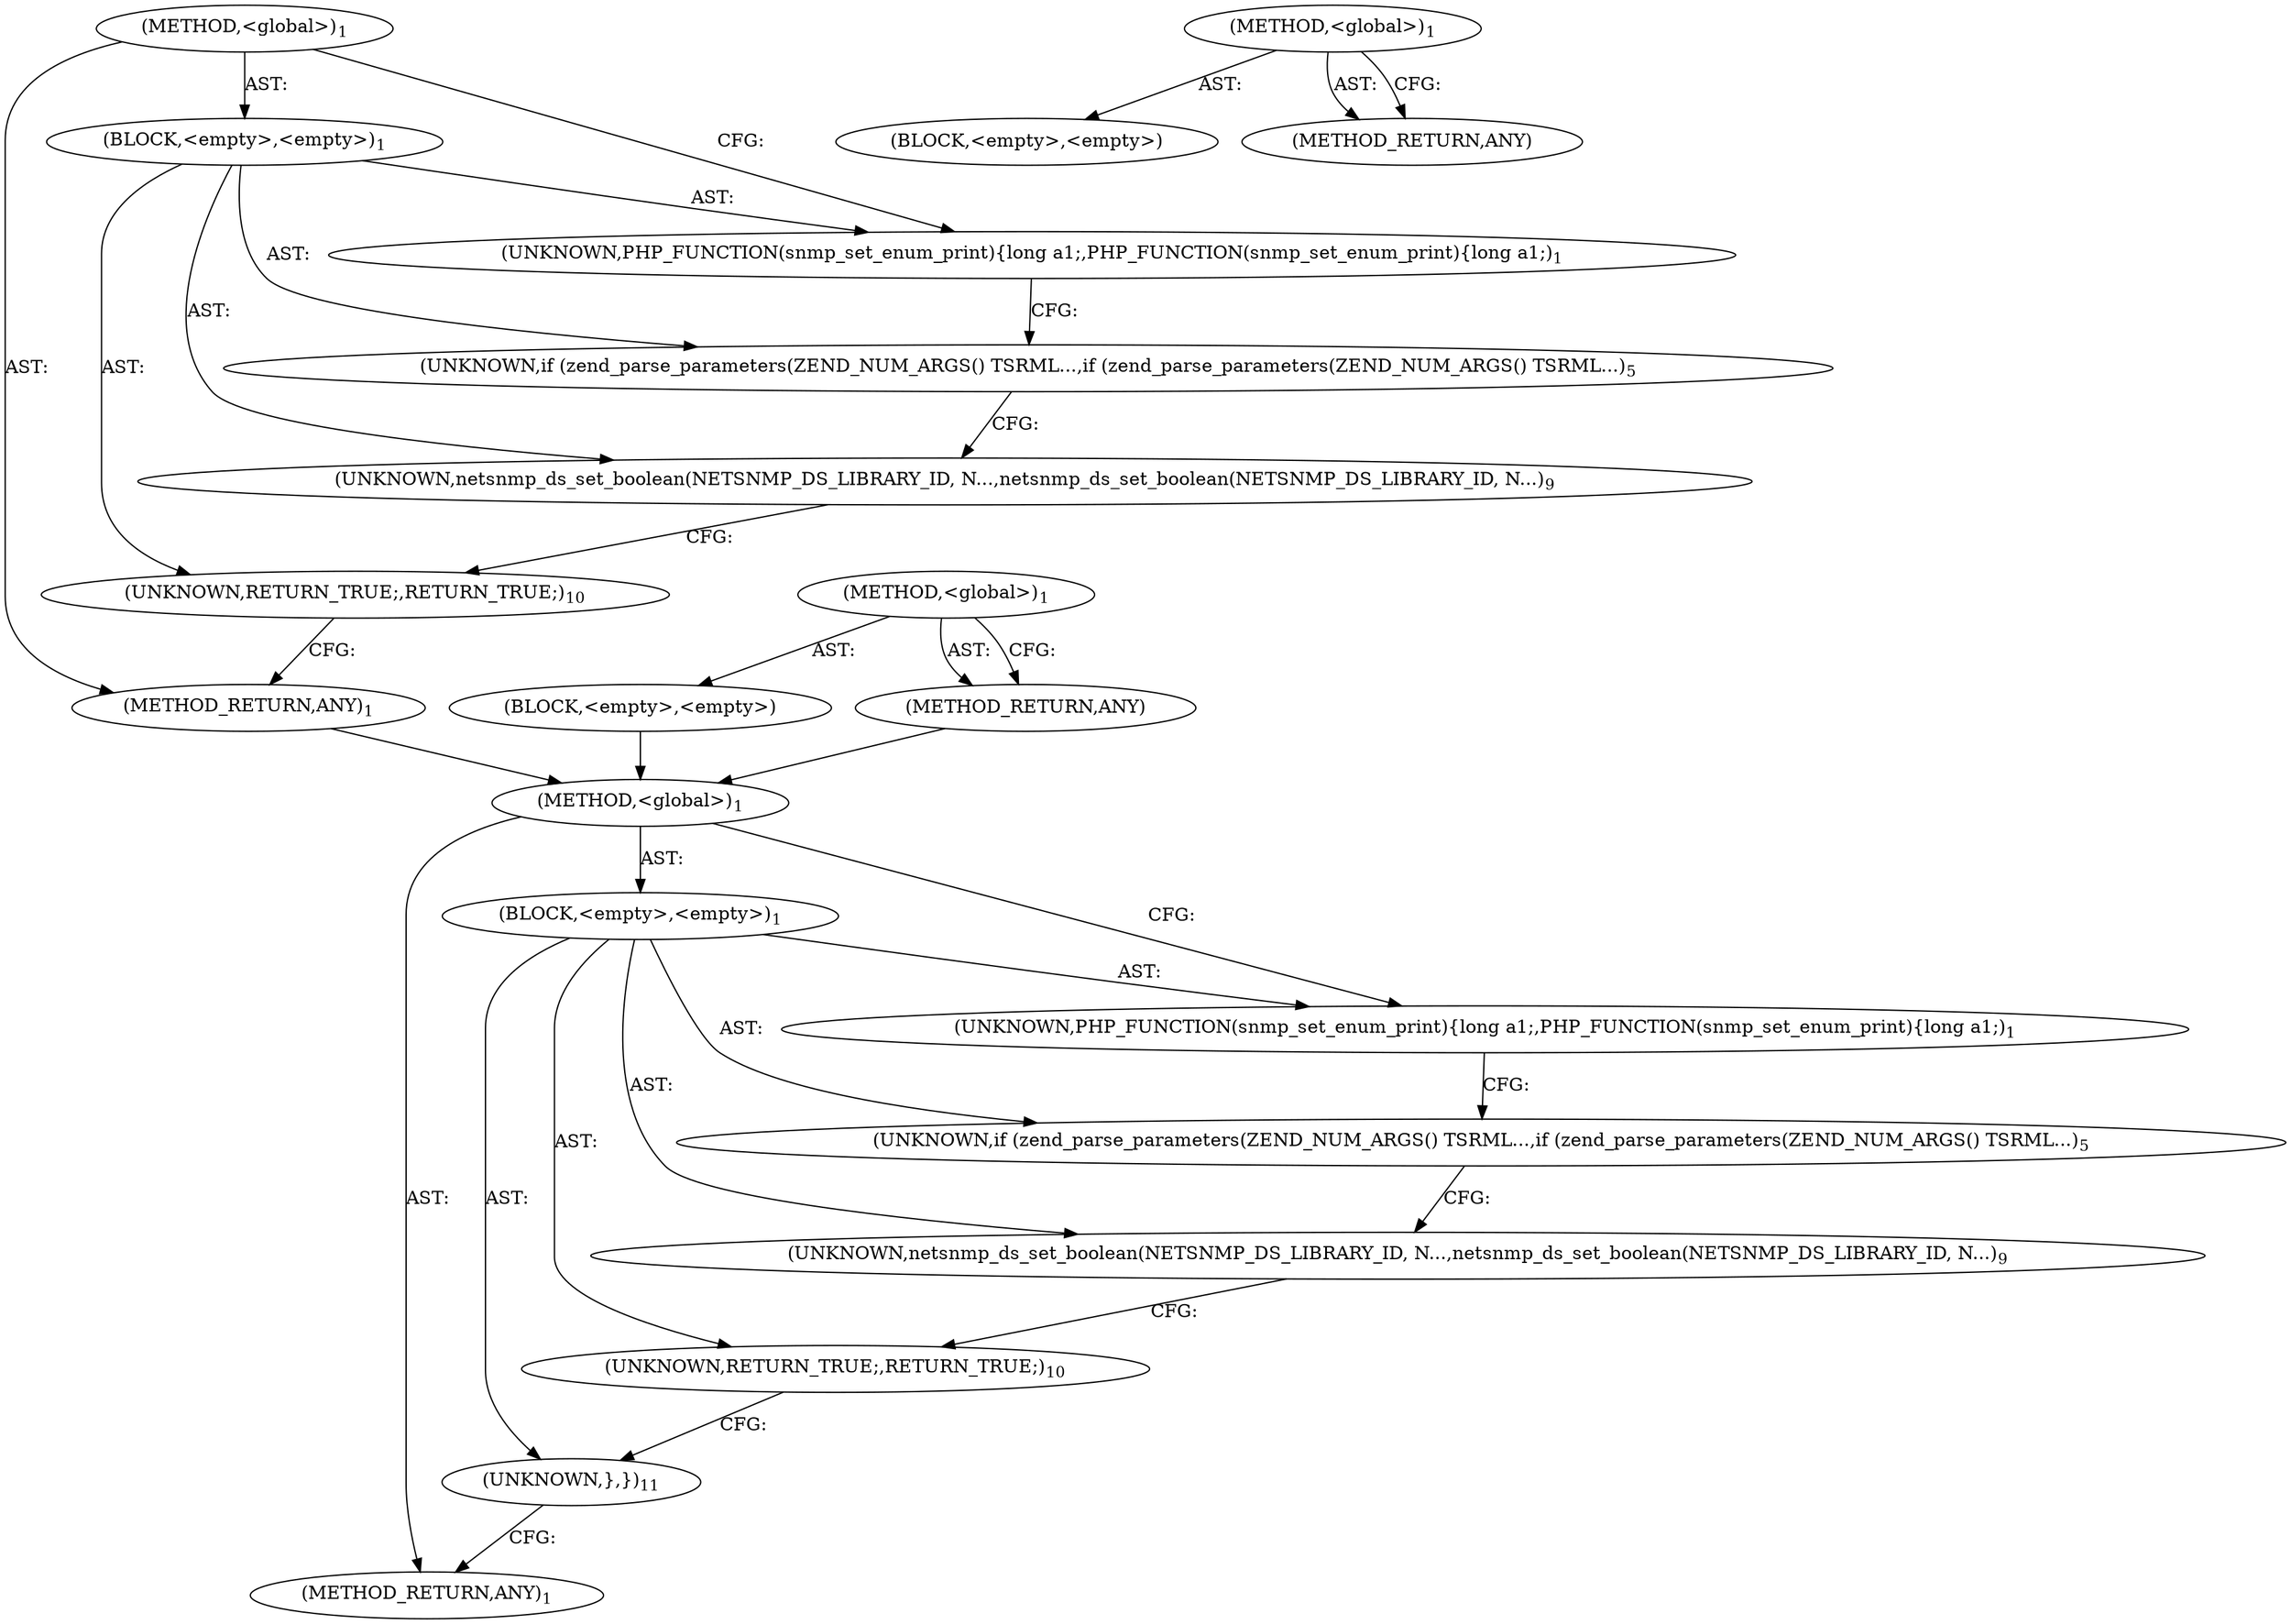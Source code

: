 digraph "&lt;global&gt;" {
vulnerable_6 [label=<(METHOD,&lt;global&gt;)<SUB>1</SUB>>];
vulnerable_7 [label=<(BLOCK,&lt;empty&gt;,&lt;empty&gt;)<SUB>1</SUB>>];
vulnerable_8 [label=<(UNKNOWN,PHP_FUNCTION(snmp_set_enum_print)
{
	long a1;,PHP_FUNCTION(snmp_set_enum_print)
{
	long a1;)<SUB>1</SUB>>];
vulnerable_9 [label=<(UNKNOWN,if (zend_parse_parameters(ZEND_NUM_ARGS() TSRML...,if (zend_parse_parameters(ZEND_NUM_ARGS() TSRML...)<SUB>5</SUB>>];
vulnerable_10 [label=<(UNKNOWN,netsnmp_ds_set_boolean(NETSNMP_DS_LIBRARY_ID, N...,netsnmp_ds_set_boolean(NETSNMP_DS_LIBRARY_ID, N...)<SUB>9</SUB>>];
vulnerable_11 [label=<(UNKNOWN,RETURN_TRUE;,RETURN_TRUE;)<SUB>10</SUB>>];
vulnerable_12 [label=<(UNKNOWN,},})<SUB>11</SUB>>];
vulnerable_13 [label=<(METHOD_RETURN,ANY)<SUB>1</SUB>>];
vulnerable_18 [label=<(METHOD,&lt;global&gt;)<SUB>1</SUB>>];
vulnerable_19 [label=<(BLOCK,&lt;empty&gt;,&lt;empty&gt;)>];
vulnerable_20 [label=<(METHOD_RETURN,ANY)>];
fixed_6 [label=<(METHOD,&lt;global&gt;)<SUB>1</SUB>>];
fixed_7 [label=<(BLOCK,&lt;empty&gt;,&lt;empty&gt;)<SUB>1</SUB>>];
fixed_8 [label=<(UNKNOWN,PHP_FUNCTION(snmp_set_enum_print)
{
	long a1;,PHP_FUNCTION(snmp_set_enum_print)
{
	long a1;)<SUB>1</SUB>>];
fixed_9 [label=<(UNKNOWN,if (zend_parse_parameters(ZEND_NUM_ARGS() TSRML...,if (zend_parse_parameters(ZEND_NUM_ARGS() TSRML...)<SUB>5</SUB>>];
fixed_10 [label=<(UNKNOWN,netsnmp_ds_set_boolean(NETSNMP_DS_LIBRARY_ID, N...,netsnmp_ds_set_boolean(NETSNMP_DS_LIBRARY_ID, N...)<SUB>9</SUB>>];
fixed_11 [label=<(UNKNOWN,RETURN_TRUE;,RETURN_TRUE;)<SUB>10</SUB>>];
fixed_12 [label=<(METHOD_RETURN,ANY)<SUB>1</SUB>>];
fixed_17 [label=<(METHOD,&lt;global&gt;)<SUB>1</SUB>>];
fixed_18 [label=<(BLOCK,&lt;empty&gt;,&lt;empty&gt;)>];
fixed_19 [label=<(METHOD_RETURN,ANY)>];
vulnerable_6 -> vulnerable_7  [key=0, label="AST: "];
vulnerable_6 -> vulnerable_13  [key=0, label="AST: "];
vulnerable_6 -> vulnerable_8  [key=0, label="CFG: "];
vulnerable_7 -> vulnerable_8  [key=0, label="AST: "];
vulnerable_7 -> vulnerable_9  [key=0, label="AST: "];
vulnerable_7 -> vulnerable_10  [key=0, label="AST: "];
vulnerable_7 -> vulnerable_11  [key=0, label="AST: "];
vulnerable_7 -> vulnerable_12  [key=0, label="AST: "];
vulnerable_8 -> vulnerable_9  [key=0, label="CFG: "];
vulnerable_9 -> vulnerable_10  [key=0, label="CFG: "];
vulnerable_10 -> vulnerable_11  [key=0, label="CFG: "];
vulnerable_11 -> vulnerable_12  [key=0, label="CFG: "];
vulnerable_12 -> vulnerable_13  [key=0, label="CFG: "];
vulnerable_18 -> vulnerable_19  [key=0, label="AST: "];
vulnerable_18 -> vulnerable_20  [key=0, label="AST: "];
vulnerable_18 -> vulnerable_20  [key=1, label="CFG: "];
fixed_6 -> fixed_7  [key=0, label="AST: "];
fixed_6 -> fixed_12  [key=0, label="AST: "];
fixed_6 -> fixed_8  [key=0, label="CFG: "];
fixed_7 -> fixed_8  [key=0, label="AST: "];
fixed_7 -> fixed_9  [key=0, label="AST: "];
fixed_7 -> fixed_10  [key=0, label="AST: "];
fixed_7 -> fixed_11  [key=0, label="AST: "];
fixed_8 -> fixed_9  [key=0, label="CFG: "];
fixed_9 -> fixed_10  [key=0, label="CFG: "];
fixed_10 -> fixed_11  [key=0, label="CFG: "];
fixed_11 -> fixed_12  [key=0, label="CFG: "];
fixed_12 -> vulnerable_6  [key=0];
fixed_17 -> fixed_18  [key=0, label="AST: "];
fixed_17 -> fixed_19  [key=0, label="AST: "];
fixed_17 -> fixed_19  [key=1, label="CFG: "];
fixed_18 -> vulnerable_6  [key=0];
fixed_19 -> vulnerable_6  [key=0];
}
